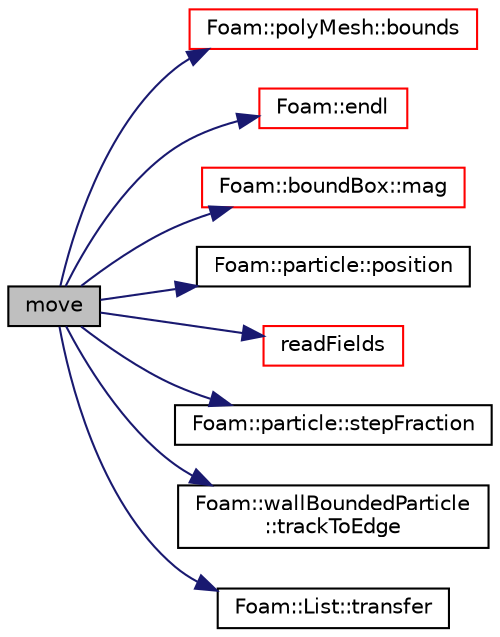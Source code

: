 digraph "move"
{
  bgcolor="transparent";
  edge [fontname="Helvetica",fontsize="10",labelfontname="Helvetica",labelfontsize="10"];
  node [fontname="Helvetica",fontsize="10",shape=record];
  rankdir="LR";
  Node1 [label="move",height=0.2,width=0.4,color="black", fillcolor="grey75", style="filled", fontcolor="black"];
  Node1 -> Node2 [color="midnightblue",fontsize="10",style="solid",fontname="Helvetica"];
  Node2 [label="Foam::polyMesh::bounds",height=0.2,width=0.4,color="red",URL="$a01921.html#a7774f6a2399cc071ff06ba6bb6d38b26",tooltip="Return mesh bounding box. "];
  Node1 -> Node3 [color="midnightblue",fontsize="10",style="solid",fontname="Helvetica"];
  Node3 [label="Foam::endl",height=0.2,width=0.4,color="red",URL="$a10758.html#a2db8fe02a0d3909e9351bb4275b23ce4",tooltip="Add newline and flush stream. "];
  Node1 -> Node4 [color="midnightblue",fontsize="10",style="solid",fontname="Helvetica"];
  Node4 [label="Foam::boundBox::mag",height=0.2,width=0.4,color="red",URL="$a00154.html#a3d026c3aee48e61452581e5633617d02",tooltip="The magnitude of the bounding box span. "];
  Node1 -> Node5 [color="midnightblue",fontsize="10",style="solid",fontname="Helvetica"];
  Node5 [label="Foam::particle::position",height=0.2,width=0.4,color="black",URL="$a01780.html#af167c3a382515b6794c6233849beecbb",tooltip="Return current particle position. "];
  Node1 -> Node6 [color="midnightblue",fontsize="10",style="solid",fontname="Helvetica"];
  Node6 [label="readFields",height=0.2,width=0.4,color="red",URL="$a02844.html#ae1b5d2c10ca3d41e997a390d1dca1853",tooltip="Read. "];
  Node1 -> Node7 [color="midnightblue",fontsize="10",style="solid",fontname="Helvetica"];
  Node7 [label="Foam::particle::stepFraction",height=0.2,width=0.4,color="black",URL="$a01780.html#a5fbedea62176afaad79bf9bf32578d35",tooltip="Return the fraction of time-step completed. "];
  Node1 -> Node8 [color="midnightblue",fontsize="10",style="solid",fontname="Helvetica"];
  Node8 [label="Foam::wallBoundedParticle\l::trackToEdge",height=0.2,width=0.4,color="black",URL="$a02842.html#a692e604ae8e0c97a8922497b53f0238f",tooltip="Equivalent of trackToFace. "];
  Node1 -> Node9 [color="midnightblue",fontsize="10",style="solid",fontname="Helvetica"];
  Node9 [label="Foam::List::transfer",height=0.2,width=0.4,color="black",URL="$a01366.html#a25ad1d2084d16b234b0cf91c07e832c0",tooltip="Transfer the contents of the argument List into this list. "];
}
